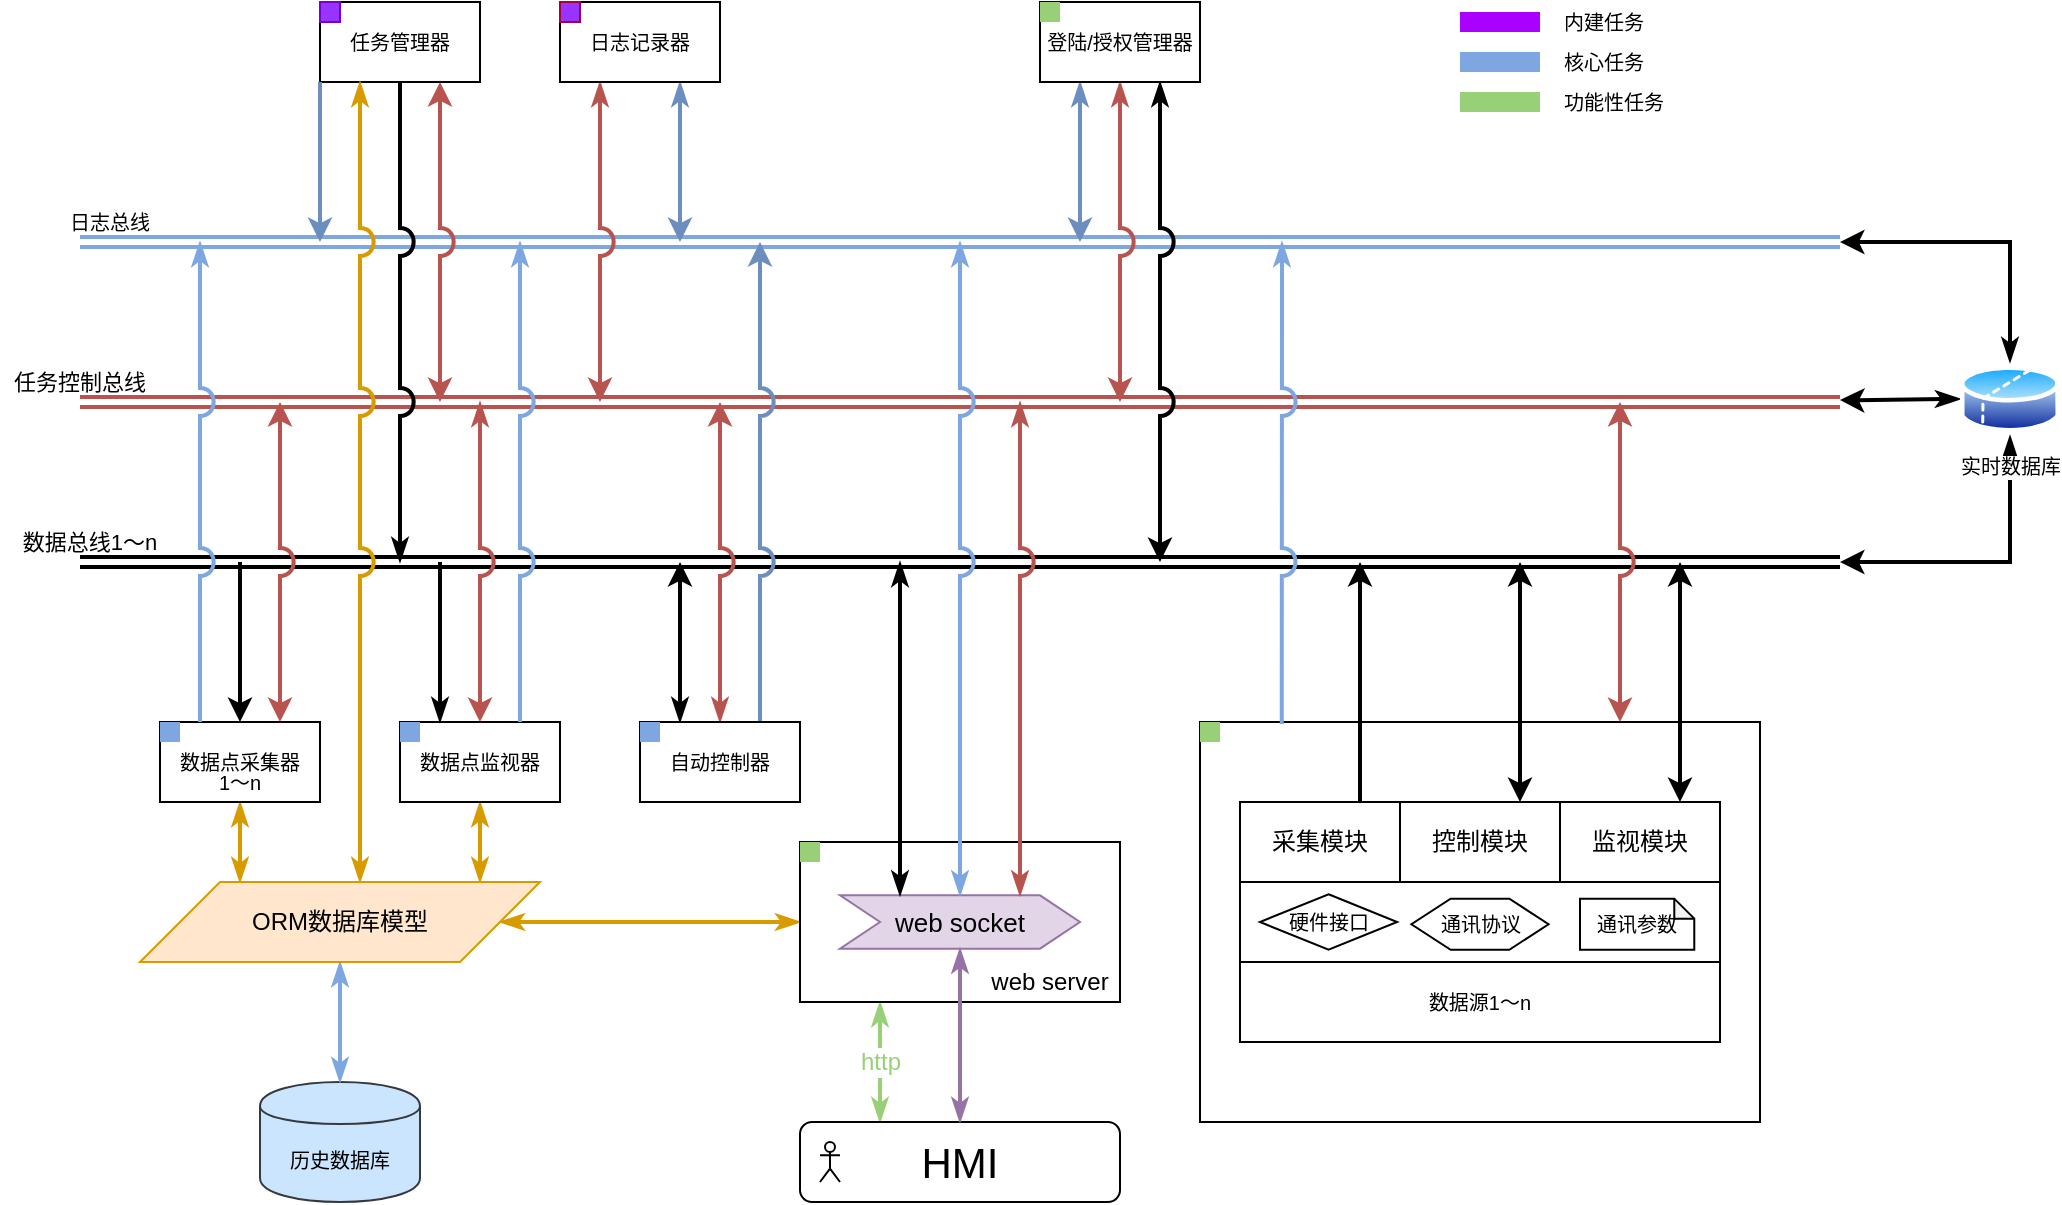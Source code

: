 <mxfile version="12.7.0" type="github">
  <diagram id="70CzTNJzPNa80F-RPJiq" name="总览">
    <mxGraphModel dx="1052" dy="709" grid="1" gridSize="10" guides="1" tooltips="1" connect="1" arrows="1" fold="1" page="1" pageScale="1" pageWidth="1169" pageHeight="1654" math="0" shadow="0">
      <root>
        <mxCell id="0"/>
        <mxCell id="1" parent="0"/>
        <mxCell id="4IvTUrVCET20nHq62nAl-128" value="" style="rounded=0;whiteSpace=wrap;html=1;strokeColor=#000000;fillColor=#ffffff;fontSize=13;fontColor=#000000;align=left;" parent="1" vertex="1">
          <mxGeometry x="640" y="680" width="280" height="200" as="geometry"/>
        </mxCell>
        <mxCell id="4IvTUrVCET20nHq62nAl-6" value="历史数据库" style="shape=cylinder;whiteSpace=wrap;html=1;boundedLbl=1;backgroundOutline=1;fillColor=#cce5ff;strokeColor=#36393d;fontSize=10;" parent="1" vertex="1">
          <mxGeometry x="170" y="860" width="80" height="60" as="geometry"/>
        </mxCell>
        <mxCell id="4IvTUrVCET20nHq62nAl-30" value="数据总线1～n" style="text;html=1;strokeColor=none;fillColor=none;align=center;verticalAlign=middle;whiteSpace=wrap;rounded=0;fontSize=11;" parent="1" vertex="1">
          <mxGeometry x="40" y="580" width="90" height="20" as="geometry"/>
        </mxCell>
        <mxCell id="4IvTUrVCET20nHq62nAl-36" value="任务控制总线" style="text;html=1;strokeColor=none;fillColor=none;align=center;verticalAlign=middle;whiteSpace=wrap;rounded=0;fontSize=11;" parent="1" vertex="1">
          <mxGeometry x="40" y="500" width="80" height="20" as="geometry"/>
        </mxCell>
        <mxCell id="4IvTUrVCET20nHq62nAl-46" value="" style="shape=link;html=1;startArrow=classicThin;startFill=1;endArrow=classicThin;endFill=1;strokeColor=#b85450;fontSize=13;fillColor=#f8cecc;strokeWidth=2;" parent="1" edge="1">
          <mxGeometry width="50" height="50" relative="1" as="geometry">
            <mxPoint x="80" y="520" as="sourcePoint"/>
            <mxPoint x="960" y="520" as="targetPoint"/>
          </mxGeometry>
        </mxCell>
        <mxCell id="4IvTUrVCET20nHq62nAl-47" value="" style="endArrow=classic;html=1;strokeColor=#000000;fontSize=13;exitX=0.75;exitY=0;exitDx=0;exitDy=0;strokeWidth=2;" parent="1" source="4IvTUrVCET20nHq62nAl-26" edge="1">
          <mxGeometry width="50" height="50" relative="1" as="geometry">
            <mxPoint x="700" y="710" as="sourcePoint"/>
            <mxPoint x="720" y="600" as="targetPoint"/>
          </mxGeometry>
        </mxCell>
        <mxCell id="4IvTUrVCET20nHq62nAl-51" value="" style="endArrow=classic;startArrow=classic;html=1;strokeColor=#000000;fontSize=13;exitX=0.75;exitY=0;exitDx=0;exitDy=0;strokeWidth=2;" parent="1" source="4IvTUrVCET20nHq62nAl-5" edge="1">
          <mxGeometry width="50" height="50" relative="1" as="geometry">
            <mxPoint x="780" y="690" as="sourcePoint"/>
            <mxPoint x="800" y="600" as="targetPoint"/>
          </mxGeometry>
        </mxCell>
        <mxCell id="4IvTUrVCET20nHq62nAl-52" value="" style="endArrow=classic;startArrow=classic;html=1;strokeColor=#000000;fontSize=13;exitX=0.75;exitY=0;exitDx=0;exitDy=0;strokeWidth=2;" parent="1" source="4IvTUrVCET20nHq62nAl-4" edge="1">
          <mxGeometry width="50" height="50" relative="1" as="geometry">
            <mxPoint x="860" y="690" as="sourcePoint"/>
            <mxPoint x="880" y="600" as="targetPoint"/>
          </mxGeometry>
        </mxCell>
        <mxCell id="4IvTUrVCET20nHq62nAl-94" style="edgeStyle=orthogonalEdgeStyle;rounded=0;jumpStyle=arc;jumpSize=12;orthogonalLoop=1;jettySize=auto;html=1;exitX=0.5;exitY=1;exitDx=0;exitDy=0;entryX=0.25;entryY=0;entryDx=0;entryDy=0;startArrow=classicThin;startFill=1;endArrow=classicThin;endFill=1;strokeColor=#d79b00;fontSize=12;fillColor=#ffe6cc;strokeWidth=2;" parent="1" source="4IvTUrVCET20nHq62nAl-53" edge="1">
          <mxGeometry relative="1" as="geometry">
            <mxPoint x="160" y="760" as="targetPoint"/>
          </mxGeometry>
        </mxCell>
        <mxCell id="4IvTUrVCET20nHq62nAl-54" value="" style="endArrow=classic;html=1;strokeColor=#000000;fontSize=13;entryX=0.5;entryY=0;entryDx=0;entryDy=0;strokeWidth=2;" parent="1" target="4IvTUrVCET20nHq62nAl-53" edge="1">
          <mxGeometry width="50" height="50" relative="1" as="geometry">
            <mxPoint x="160" y="600" as="sourcePoint"/>
            <mxPoint x="230" y="620" as="targetPoint"/>
          </mxGeometry>
        </mxCell>
        <mxCell id="4IvTUrVCET20nHq62nAl-93" style="edgeStyle=orthogonalEdgeStyle;rounded=0;jumpStyle=arc;jumpSize=12;orthogonalLoop=1;jettySize=auto;html=1;exitX=0.5;exitY=1;exitDx=0;exitDy=0;entryX=0.75;entryY=0;entryDx=0;entryDy=0;startArrow=classicThin;startFill=1;endArrow=classicThin;endFill=1;strokeColor=#d79b00;fontSize=12;fillColor=#ffe6cc;strokeWidth=2;" parent="1" source="4IvTUrVCET20nHq62nAl-55" edge="1">
          <mxGeometry relative="1" as="geometry">
            <mxPoint x="280" y="760" as="targetPoint"/>
          </mxGeometry>
        </mxCell>
        <mxCell id="4IvTUrVCET20nHq62nAl-84" style="edgeStyle=orthogonalEdgeStyle;rounded=0;jumpStyle=arc;jumpSize=12;orthogonalLoop=1;jettySize=auto;html=1;exitX=0.25;exitY=0;exitDx=0;exitDy=0;entryX=0.25;entryY=1;entryDx=0;entryDy=0;startArrow=classicThin;startFill=1;endArrow=classicThin;endFill=1;strokeColor=#97D077;fontSize=21;fillColor=#cdeb8b;strokeWidth=2;" parent="1" source="4IvTUrVCET20nHq62nAl-66" target="4IvTUrVCET20nHq62nAl-78" edge="1">
          <mxGeometry relative="1" as="geometry"/>
        </mxCell>
        <mxCell id="4IvTUrVCET20nHq62nAl-87" value="http" style="text;html=1;align=center;verticalAlign=middle;resizable=0;points=[];labelBackgroundColor=#ffffff;fontSize=12;fontColor=#97D077;" parent="4IvTUrVCET20nHq62nAl-84" vertex="1" connectable="0">
          <mxGeometry x="0.314" y="2" relative="1" as="geometry">
            <mxPoint x="2" y="9" as="offset"/>
          </mxGeometry>
        </mxCell>
        <mxCell id="4IvTUrVCET20nHq62nAl-66" value="HMI" style="rounded=1;whiteSpace=wrap;html=1;strokeColor=#000000;fillColor=#ffffff;fontSize=21;" parent="1" vertex="1">
          <mxGeometry x="440" y="880" width="160" height="40" as="geometry"/>
        </mxCell>
        <mxCell id="4IvTUrVCET20nHq62nAl-68" value="" style="shape=link;html=1;startArrow=classicThin;startFill=1;endArrow=classicThin;endFill=1;strokeColor=#000000;fontSize=10;strokeWidth=2;" parent="1" edge="1">
          <mxGeometry width="50" height="50" relative="1" as="geometry">
            <mxPoint x="960" y="600" as="sourcePoint"/>
            <mxPoint x="80" y="600" as="targetPoint"/>
          </mxGeometry>
        </mxCell>
        <mxCell id="4IvTUrVCET20nHq62nAl-89" value="" style="shape=umlActor;verticalLabelPosition=bottom;labelBackgroundColor=#ffffff;verticalAlign=top;html=1;outlineConnect=0;strokeColor=#000000;fillColor=#ffffff;fontSize=12;" parent="1" vertex="1">
          <mxGeometry x="450" y="890" width="10" height="20" as="geometry"/>
        </mxCell>
        <mxCell id="4IvTUrVCET20nHq62nAl-56" value="" style="endArrow=classic;html=1;strokeColor=#b85450;fontSize=11;entryX=0.5;entryY=0;entryDx=0;entryDy=0;fillColor=#f8cecc;jumpStyle=arc;jumpSize=12;startArrow=classicThin;startFill=1;strokeWidth=2;" parent="1" target="4IvTUrVCET20nHq62nAl-55" edge="1">
          <mxGeometry width="50" height="50" relative="1" as="geometry">
            <mxPoint x="280" y="520" as="sourcePoint"/>
            <mxPoint x="300" y="610" as="targetPoint"/>
          </mxGeometry>
        </mxCell>
        <mxCell id="4IvTUrVCET20nHq62nAl-48" value="" style="endArrow=classic;startArrow=classic;html=1;strokeColor=#b85450;fontSize=13;exitX=0.75;exitY=0;exitDx=0;exitDy=0;fillColor=#f8cecc;jumpStyle=arc;jumpSize=12;strokeWidth=2;" parent="1" source="4IvTUrVCET20nHq62nAl-128" edge="1">
          <mxGeometry width="50" height="50" relative="1" as="geometry">
            <mxPoint x="620" y="700" as="sourcePoint"/>
            <mxPoint x="850" y="520" as="targetPoint"/>
          </mxGeometry>
        </mxCell>
        <mxCell id="4IvTUrVCET20nHq62nAl-92" style="edgeStyle=orthogonalEdgeStyle;rounded=0;jumpStyle=arc;jumpSize=12;orthogonalLoop=1;jettySize=auto;html=1;exitX=0;exitY=0.5;exitDx=0;exitDy=0;entryX=1;entryY=0.5;entryDx=0;entryDy=0;startArrow=classicThin;startFill=1;endArrow=classicThin;endFill=1;strokeColor=#d79b00;fontSize=12;fillColor=#ffe6cc;strokeWidth=2;" parent="1" source="4IvTUrVCET20nHq62nAl-78" target="4IvTUrVCET20nHq62nAl-95" edge="1">
          <mxGeometry relative="1" as="geometry">
            <mxPoint x="340" y="780" as="targetPoint"/>
          </mxGeometry>
        </mxCell>
        <mxCell id="4IvTUrVCET20nHq62nAl-96" style="edgeStyle=orthogonalEdgeStyle;rounded=0;jumpStyle=arc;jumpSize=12;orthogonalLoop=1;jettySize=auto;html=1;exitX=0.5;exitY=1;exitDx=0;exitDy=0;entryX=0.5;entryY=0;entryDx=0;entryDy=0;startArrow=classicThin;startFill=1;endArrow=classicThin;endFill=1;strokeColor=#7EA6E0;fontSize=12;fillColor=#cce5ff;strokeWidth=2;" parent="1" source="4IvTUrVCET20nHq62nAl-95" target="4IvTUrVCET20nHq62nAl-6" edge="1">
          <mxGeometry relative="1" as="geometry"/>
        </mxCell>
        <mxCell id="4IvTUrVCET20nHq62nAl-95" value="ORM数据库模型" style="shape=parallelogram;perimeter=parallelogramPerimeter;whiteSpace=wrap;html=1;strokeColor=#d79b00;fillColor=#ffe6cc;fontSize=12;" parent="1" vertex="1">
          <mxGeometry x="110" y="760" width="200" height="40" as="geometry"/>
        </mxCell>
        <mxCell id="4IvTUrVCET20nHq62nAl-97" value="" style="endArrow=classic;startArrow=classic;html=1;strokeColor=#b85450;fontSize=12;exitX=0.75;exitY=0;exitDx=0;exitDy=0;fillColor=#f8cecc;jumpStyle=arc;jumpSize=12;strokeWidth=2;" parent="1" source="4IvTUrVCET20nHq62nAl-53" edge="1">
          <mxGeometry width="50" height="50" relative="1" as="geometry">
            <mxPoint x="170" y="610" as="sourcePoint"/>
            <mxPoint x="180" y="520" as="targetPoint"/>
          </mxGeometry>
        </mxCell>
        <mxCell id="4IvTUrVCET20nHq62nAl-110" value="" style="shape=link;html=1;startArrow=classicThin;startFill=1;endArrow=classicThin;endFill=1;strokeColor=#7EA6E0;strokeWidth=2;fontSize=10;fontColor=#97D077;fillColor=#cdeb8b;" parent="1" edge="1">
          <mxGeometry width="50" height="50" relative="1" as="geometry">
            <mxPoint x="960" y="440" as="sourcePoint"/>
            <mxPoint x="80" y="440" as="targetPoint"/>
          </mxGeometry>
        </mxCell>
        <mxCell id="4IvTUrVCET20nHq62nAl-111" value="日志总线" style="text;html=1;strokeColor=none;fillColor=none;align=center;verticalAlign=middle;whiteSpace=wrap;rounded=0;fontSize=10;fontColor=#000000;" parent="1" vertex="1">
          <mxGeometry x="70" y="420" width="50" height="20" as="geometry"/>
        </mxCell>
        <mxCell id="4IvTUrVCET20nHq62nAl-113" value="" style="group" parent="1" vertex="1" connectable="0">
          <mxGeometry x="200" y="320" width="80" height="40" as="geometry"/>
        </mxCell>
        <mxCell id="4IvTUrVCET20nHq62nAl-98" value="任务管理器" style="rounded=0;whiteSpace=wrap;html=1;strokeColor=#000000;fillColor=#ffffff;fontSize=10;" parent="4IvTUrVCET20nHq62nAl-113" vertex="1">
          <mxGeometry width="80" height="40" as="geometry"/>
        </mxCell>
        <mxCell id="4IvTUrVCET20nHq62nAl-103" value="" style="rounded=0;whiteSpace=wrap;html=1;strokeColor=#7700CC;fillColor=#9933FF;fontSize=12;fontColor=#ffffff;" parent="4IvTUrVCET20nHq62nAl-113" vertex="1">
          <mxGeometry width="10" height="10" as="geometry"/>
        </mxCell>
        <mxCell id="4IvTUrVCET20nHq62nAl-114" value="" style="group" parent="1" vertex="1" connectable="0">
          <mxGeometry x="120" y="680" width="80" height="40" as="geometry"/>
        </mxCell>
        <mxCell id="4IvTUrVCET20nHq62nAl-53" value="&lt;p style=&quot;line-height: 0%&quot;&gt;&lt;br&gt;&lt;/p&gt;&lt;p style=&quot;line-height: 100%&quot;&gt;数据点采集器&lt;br style=&quot;font-size: 10px&quot;&gt;1～n&lt;/p&gt;" style="rounded=0;whiteSpace=wrap;html=1;strokeColor=#000000;fillColor=#ffffff;fontSize=10;spacing=2;" parent="4IvTUrVCET20nHq62nAl-114" vertex="1">
          <mxGeometry width="80" height="40" as="geometry"/>
        </mxCell>
        <mxCell id="4IvTUrVCET20nHq62nAl-104" value="" style="rounded=0;whiteSpace=wrap;html=1;strokeColor=none;fillColor=#7EA6E0;fontSize=12;fontColor=#ffffff;" parent="4IvTUrVCET20nHq62nAl-114" vertex="1">
          <mxGeometry width="10" height="10" as="geometry"/>
        </mxCell>
        <mxCell id="4IvTUrVCET20nHq62nAl-115" value="" style="group" parent="1" vertex="1" connectable="0">
          <mxGeometry x="240" y="680" width="80" height="40" as="geometry"/>
        </mxCell>
        <mxCell id="4IvTUrVCET20nHq62nAl-55" value="数据点监视器" style="rounded=0;whiteSpace=wrap;html=1;strokeColor=#000000;fillColor=#ffffff;fontSize=10;" parent="4IvTUrVCET20nHq62nAl-115" vertex="1">
          <mxGeometry width="80" height="40" as="geometry"/>
        </mxCell>
        <mxCell id="4IvTUrVCET20nHq62nAl-105" value="" style="rounded=0;whiteSpace=wrap;html=1;strokeColor=none;fillColor=#7EA6E0;fontSize=12;fontColor=#ffffff;" parent="4IvTUrVCET20nHq62nAl-115" vertex="1">
          <mxGeometry width="10" height="10" as="geometry"/>
        </mxCell>
        <mxCell id="4IvTUrVCET20nHq62nAl-116" value="" style="group" parent="1" vertex="1" connectable="0">
          <mxGeometry x="440" y="740" width="160" height="80" as="geometry"/>
        </mxCell>
        <mxCell id="4IvTUrVCET20nHq62nAl-86" value="" style="group" parent="4IvTUrVCET20nHq62nAl-116" vertex="1" connectable="0">
          <mxGeometry width="160" height="80" as="geometry"/>
        </mxCell>
        <mxCell id="4IvTUrVCET20nHq62nAl-78" value="" style="rounded=0;whiteSpace=wrap;html=1;strokeColor=#000000;fillColor=#ffffff;fontSize=21;" parent="4IvTUrVCET20nHq62nAl-86" vertex="1">
          <mxGeometry width="160" height="80" as="geometry"/>
        </mxCell>
        <mxCell id="4IvTUrVCET20nHq62nAl-79" value="web&amp;nbsp;socket" style="shape=step;perimeter=stepPerimeter;whiteSpace=wrap;html=1;fixedSize=1;strokeColor=#9673a6;fillColor=#e1d5e7;fontSize=13;" parent="4IvTUrVCET20nHq62nAl-86" vertex="1">
          <mxGeometry x="20" y="26.667" width="120" height="26.667" as="geometry"/>
        </mxCell>
        <mxCell id="4IvTUrVCET20nHq62nAl-85" value="web server" style="text;html=1;strokeColor=none;fillColor=none;align=center;verticalAlign=middle;whiteSpace=wrap;rounded=0;fontSize=12;" parent="4IvTUrVCET20nHq62nAl-86" vertex="1">
          <mxGeometry x="90" y="60" width="70" height="20" as="geometry"/>
        </mxCell>
        <mxCell id="4IvTUrVCET20nHq62nAl-106" value="" style="rounded=0;whiteSpace=wrap;html=1;strokeColor=none;fillColor=#97D077;fontSize=12;" parent="4IvTUrVCET20nHq62nAl-86" vertex="1">
          <mxGeometry width="10" height="10" as="geometry"/>
        </mxCell>
        <mxCell id="4IvTUrVCET20nHq62nAl-118" style="edgeStyle=orthogonalEdgeStyle;rounded=0;jumpStyle=arc;jumpSize=12;orthogonalLoop=1;jettySize=auto;html=1;exitX=0.5;exitY=0;exitDx=0;exitDy=0;startArrow=classicThin;startFill=1;endArrow=classicThin;endFill=1;strokeColor=#7EA6E0;strokeWidth=2;fontSize=10;fontColor=#000000;" parent="1" source="4IvTUrVCET20nHq62nAl-79" edge="1">
          <mxGeometry relative="1" as="geometry">
            <mxPoint x="520" y="440" as="targetPoint"/>
          </mxGeometry>
        </mxCell>
        <mxCell id="4IvTUrVCET20nHq62nAl-119" style="edgeStyle=orthogonalEdgeStyle;rounded=0;jumpStyle=arc;jumpSize=12;orthogonalLoop=1;jettySize=auto;html=1;exitX=0.25;exitY=0;exitDx=0;exitDy=0;startArrow=none;startFill=0;endArrow=classicThin;endFill=1;strokeColor=#7EA6E0;strokeWidth=2;fontSize=10;fontColor=#000000;" parent="1" source="4IvTUrVCET20nHq62nAl-53" edge="1">
          <mxGeometry relative="1" as="geometry">
            <mxPoint x="140" y="440" as="targetPoint"/>
          </mxGeometry>
        </mxCell>
        <mxCell id="4IvTUrVCET20nHq62nAl-121" style="edgeStyle=orthogonalEdgeStyle;rounded=0;jumpStyle=arc;jumpSize=12;orthogonalLoop=1;jettySize=auto;html=1;exitX=0.75;exitY=0;exitDx=0;exitDy=0;startArrow=none;startFill=0;endArrow=classicThin;endFill=1;strokeColor=#7EA6E0;strokeWidth=2;fontSize=10;fontColor=#000000;" parent="1" source="4IvTUrVCET20nHq62nAl-55" edge="1">
          <mxGeometry relative="1" as="geometry">
            <mxPoint x="300" y="440" as="targetPoint"/>
          </mxGeometry>
        </mxCell>
        <mxCell id="4IvTUrVCET20nHq62nAl-123" value="" style="rounded=0;whiteSpace=wrap;html=1;strokeColor=none;fillColor=#aa00ff;fontSize=12;fontColor=#ffffff;" parent="1" vertex="1">
          <mxGeometry x="770" y="325" width="40" height="10" as="geometry"/>
        </mxCell>
        <mxCell id="4IvTUrVCET20nHq62nAl-124" value="内建任务" style="text;html=1;strokeColor=none;fillColor=none;align=left;verticalAlign=middle;whiteSpace=wrap;rounded=0;fontSize=10;fontColor=#000000;" parent="1" vertex="1">
          <mxGeometry x="820" y="320" width="60" height="20" as="geometry"/>
        </mxCell>
        <mxCell id="4IvTUrVCET20nHq62nAl-125" value="" style="rounded=0;whiteSpace=wrap;html=1;strokeColor=none;fillColor=#7EA6E0;fontSize=12;fontColor=#ffffff;" parent="1" vertex="1">
          <mxGeometry x="770" y="345" width="40" height="10" as="geometry"/>
        </mxCell>
        <mxCell id="4IvTUrVCET20nHq62nAl-126" value="核心任务" style="text;html=1;strokeColor=none;fillColor=none;align=left;verticalAlign=middle;whiteSpace=wrap;rounded=0;fontSize=10;fontColor=#000000;" parent="1" vertex="1">
          <mxGeometry x="820" y="340" width="60" height="20" as="geometry"/>
        </mxCell>
        <mxCell id="4IvTUrVCET20nHq62nAl-72" style="edgeStyle=orthogonalEdgeStyle;rounded=0;orthogonalLoop=1;jettySize=auto;html=1;startArrow=classicThin;startFill=1;endArrow=classicThin;endFill=1;strokeColor=#b85450;fontSize=13;fillColor=#f8cecc;jumpStyle=arc;exitX=0.75;exitY=0;exitDx=0;exitDy=0;jumpSize=12;strokeWidth=2;" parent="1" source="4IvTUrVCET20nHq62nAl-79" edge="1">
          <mxGeometry relative="1" as="geometry">
            <mxPoint x="550" y="520" as="targetPoint"/>
            <mxPoint x="510" y="680" as="sourcePoint"/>
          </mxGeometry>
        </mxCell>
        <mxCell id="4IvTUrVCET20nHq62nAl-69" style="edgeStyle=orthogonalEdgeStyle;rounded=0;orthogonalLoop=1;jettySize=auto;html=1;exitX=0.25;exitY=0;exitDx=0;exitDy=0;startArrow=classicThin;startFill=1;endArrow=classicThin;endFill=1;strokeColor=#000000;fontSize=10;strokeWidth=2;" parent="1" source="4IvTUrVCET20nHq62nAl-79" edge="1">
          <mxGeometry relative="1" as="geometry">
            <mxPoint x="490" y="600" as="targetPoint"/>
            <mxPoint x="450" y="680" as="sourcePoint"/>
          </mxGeometry>
        </mxCell>
        <mxCell id="4IvTUrVCET20nHq62nAl-90" value="" style="group" parent="1" vertex="1" connectable="0">
          <mxGeometry x="660" y="720" width="240" height="120" as="geometry"/>
        </mxCell>
        <mxCell id="4IvTUrVCET20nHq62nAl-61" value="数据源1～n" style="rounded=0;whiteSpace=wrap;html=1;strokeColor=#000000;fillColor=#ffffff;fontSize=10;" parent="4IvTUrVCET20nHq62nAl-90" vertex="1">
          <mxGeometry y="80" width="240" height="40" as="geometry"/>
        </mxCell>
        <mxCell id="4IvTUrVCET20nHq62nAl-26" value="采集模块" style="rounded=0;whiteSpace=wrap;html=1;" parent="4IvTUrVCET20nHq62nAl-90" vertex="1">
          <mxGeometry width="80" height="40" as="geometry"/>
        </mxCell>
        <mxCell id="4IvTUrVCET20nHq62nAl-28" value="" style="group;" parent="4IvTUrVCET20nHq62nAl-90" vertex="1" connectable="0">
          <mxGeometry y="40" width="240" height="40" as="geometry"/>
        </mxCell>
        <mxCell id="4IvTUrVCET20nHq62nAl-3" value="" style="rounded=0;whiteSpace=wrap;html=1;" parent="4IvTUrVCET20nHq62nAl-28" vertex="1">
          <mxGeometry width="240" height="40" as="geometry"/>
        </mxCell>
        <mxCell id="4IvTUrVCET20nHq62nAl-16" value="&lt;span style=&quot;white-space: normal; font-size: 10px;&quot;&gt;通讯协议&lt;/span&gt;" style="shape=hexagon;perimeter=hexagonPerimeter2;whiteSpace=wrap;html=1;size=0.286;fontSize=10;" parent="4IvTUrVCET20nHq62nAl-28" vertex="1">
          <mxGeometry x="85.71" y="8.33" width="68.57" height="25.56" as="geometry"/>
        </mxCell>
        <mxCell id="4IvTUrVCET20nHq62nAl-19" value="&lt;span style=&quot;white-space: normal ; font-size: 10px&quot;&gt;通讯参数&lt;/span&gt;" style="shape=note;whiteSpace=wrap;html=1;backgroundOutline=1;darkOpacity=0.05;size=10;fontSize=10;" parent="4IvTUrVCET20nHq62nAl-28" vertex="1">
          <mxGeometry x="170" y="8.33" width="57.14" height="25.56" as="geometry"/>
        </mxCell>
        <mxCell id="4IvTUrVCET20nHq62nAl-25" value="&lt;span style=&quot;white-space: normal; font-size: 10px;&quot;&gt;硬件接口&lt;/span&gt;" style="rhombus;whiteSpace=wrap;html=1;fontSize=10;" parent="4IvTUrVCET20nHq62nAl-28" vertex="1">
          <mxGeometry x="10" y="6.11" width="68.57" height="27.78" as="geometry"/>
        </mxCell>
        <mxCell id="4IvTUrVCET20nHq62nAl-5" value="控制模块" style="rounded=0;whiteSpace=wrap;html=1;" parent="4IvTUrVCET20nHq62nAl-90" vertex="1">
          <mxGeometry x="80" width="80" height="40" as="geometry"/>
        </mxCell>
        <mxCell id="4IvTUrVCET20nHq62nAl-4" value="监视模块" style="rounded=0;whiteSpace=wrap;html=1;" parent="4IvTUrVCET20nHq62nAl-90" vertex="1">
          <mxGeometry x="160" width="80" height="40" as="geometry"/>
        </mxCell>
        <mxCell id="4IvTUrVCET20nHq62nAl-129" value="" style="endArrow=classicThin;startArrow=none;html=1;strokeColor=#7EA6E0;strokeWidth=2;fontSize=13;fontColor=#000000;endSize=6;startSize=6;exitX=0.146;exitY=0.005;exitDx=0;exitDy=0;exitPerimeter=0;startFill=0;endFill=1;jumpStyle=arc;jumpSize=12;" parent="1" source="4IvTUrVCET20nHq62nAl-128" edge="1">
          <mxGeometry width="50" height="50" relative="1" as="geometry">
            <mxPoint x="650" y="540" as="sourcePoint"/>
            <mxPoint x="681" y="440" as="targetPoint"/>
          </mxGeometry>
        </mxCell>
        <mxCell id="4IvTUrVCET20nHq62nAl-107" value="" style="rounded=0;whiteSpace=wrap;html=1;strokeColor=none;fillColor=#97D077;fontSize=12;" parent="1" vertex="1">
          <mxGeometry x="640" y="680" width="10" height="10" as="geometry"/>
        </mxCell>
        <mxCell id="4IvTUrVCET20nHq62nAl-130" style="edgeStyle=orthogonalEdgeStyle;rounded=0;jumpStyle=arc;jumpSize=12;orthogonalLoop=1;jettySize=auto;html=1;exitX=0.5;exitY=1;exitDx=0;exitDy=0;startArrow=none;startFill=0;startSize=6;endArrow=classicThin;endFill=1;endSize=6;strokeColor=#000000;strokeWidth=2;fontSize=13;fontColor=#000000;" parent="1" source="4IvTUrVCET20nHq62nAl-98" edge="1">
          <mxGeometry relative="1" as="geometry">
            <mxPoint x="240" y="600" as="targetPoint"/>
          </mxGeometry>
        </mxCell>
        <mxCell id="4IvTUrVCET20nHq62nAl-108" style="edgeStyle=orthogonalEdgeStyle;rounded=0;jumpStyle=arc;jumpSize=12;orthogonalLoop=1;jettySize=auto;html=1;exitX=0.25;exitY=1;exitDx=0;exitDy=0;startArrow=classicThin;startFill=1;endArrow=classicThin;endFill=1;strokeColor=#D79B00;fontSize=10;fontColor=#97D077;fillColor=#ffcc99;strokeWidth=2;" parent="1" source="4IvTUrVCET20nHq62nAl-98" edge="1">
          <mxGeometry relative="1" as="geometry">
            <mxPoint x="220" y="760" as="targetPoint"/>
            <Array as="points">
              <mxPoint x="220" y="760"/>
            </Array>
          </mxGeometry>
        </mxCell>
        <mxCell id="4IvTUrVCET20nHq62nAl-99" value="" style="endArrow=classic;startArrow=classic;html=1;strokeColor=#b85450;fontSize=12;entryX=0.75;entryY=1;entryDx=0;entryDy=0;fillColor=#f8cecc;strokeWidth=2;jumpStyle=arc;jumpSize=12;" parent="1" target="4IvTUrVCET20nHq62nAl-98" edge="1">
          <mxGeometry width="50" height="50" relative="1" as="geometry">
            <mxPoint x="260" y="520" as="sourcePoint"/>
            <mxPoint x="260" y="440" as="targetPoint"/>
          </mxGeometry>
        </mxCell>
        <mxCell id="4IvTUrVCET20nHq62nAl-83" style="edgeStyle=orthogonalEdgeStyle;rounded=0;jumpStyle=arc;jumpSize=12;orthogonalLoop=1;jettySize=auto;html=1;exitX=0.5;exitY=0;exitDx=0;exitDy=0;entryX=0.5;entryY=1;entryDx=0;entryDy=0;startArrow=classicThin;startFill=1;endArrow=classicThin;endFill=1;strokeColor=#9673a6;fontSize=21;fillColor=#e1d5e7;strokeWidth=2;" parent="1" source="4IvTUrVCET20nHq62nAl-66" target="4IvTUrVCET20nHq62nAl-79" edge="1">
          <mxGeometry relative="1" as="geometry"/>
        </mxCell>
        <mxCell id="KnAf25UadshciU3PqoVz-3" style="edgeStyle=orthogonalEdgeStyle;rounded=0;jumpStyle=arc;jumpSize=12;orthogonalLoop=1;jettySize=auto;html=1;exitX=0.25;exitY=0;exitDx=0;exitDy=0;strokeWidth=2;startArrow=classicThin;startFill=1;" parent="1" source="KnAf25UadshciU3PqoVz-1" edge="1">
          <mxGeometry relative="1" as="geometry">
            <mxPoint x="380" y="600" as="targetPoint"/>
          </mxGeometry>
        </mxCell>
        <mxCell id="KnAf25UadshciU3PqoVz-5" style="edgeStyle=orthogonalEdgeStyle;rounded=0;jumpStyle=arc;jumpSize=12;orthogonalLoop=1;jettySize=auto;html=1;exitX=0.75;exitY=0;exitDx=0;exitDy=0;strokeWidth=2;fillColor=#dae8fc;strokeColor=#6c8ebf;" parent="1" source="KnAf25UadshciU3PqoVz-1" edge="1">
          <mxGeometry relative="1" as="geometry">
            <mxPoint x="420" y="440" as="targetPoint"/>
          </mxGeometry>
        </mxCell>
        <mxCell id="KnAf25UadshciU3PqoVz-6" style="edgeStyle=orthogonalEdgeStyle;rounded=0;jumpStyle=arc;jumpSize=12;orthogonalLoop=1;jettySize=auto;html=1;exitX=0.5;exitY=0;exitDx=0;exitDy=0;startArrow=classicThin;startFill=1;strokeWidth=2;fillColor=#f8cecc;strokeColor=#b85450;" parent="1" source="KnAf25UadshciU3PqoVz-1" edge="1">
          <mxGeometry relative="1" as="geometry">
            <mxPoint x="400" y="520" as="targetPoint"/>
          </mxGeometry>
        </mxCell>
        <mxCell id="KnAf25UadshciU3PqoVz-1" value="自动控制器" style="rounded=0;whiteSpace=wrap;html=1;fontSize=10;" parent="1" vertex="1">
          <mxGeometry x="360" y="680" width="80" height="40" as="geometry"/>
        </mxCell>
        <mxCell id="KnAf25UadshciU3PqoVz-2" value="" style="rounded=0;whiteSpace=wrap;html=1;strokeColor=none;fillColor=#7EA6E0;fontSize=12;fontColor=#ffffff;" parent="1" vertex="1">
          <mxGeometry x="360" y="680" width="10" height="10" as="geometry"/>
        </mxCell>
        <mxCell id="KnAf25UadshciU3PqoVz-4" style="edgeStyle=orthogonalEdgeStyle;rounded=0;jumpStyle=arc;jumpSize=12;orthogonalLoop=1;jettySize=auto;html=1;exitX=0;exitY=1;exitDx=0;exitDy=0;fillColor=#dae8fc;strokeColor=#6c8ebf;strokeWidth=2;" parent="1" source="4IvTUrVCET20nHq62nAl-98" edge="1">
          <mxGeometry relative="1" as="geometry">
            <mxPoint x="200" y="440" as="targetPoint"/>
          </mxGeometry>
        </mxCell>
        <mxCell id="KnAf25UadshciU3PqoVz-10" style="edgeStyle=orthogonalEdgeStyle;rounded=0;jumpStyle=arc;jumpSize=12;orthogonalLoop=1;jettySize=auto;html=1;exitX=0.75;exitY=1;exitDx=0;exitDy=0;startArrow=classicThin;startFill=1;strokeWidth=2;fillColor=#dae8fc;strokeColor=#6c8ebf;" parent="1" source="KnAf25UadshciU3PqoVz-7" edge="1">
          <mxGeometry relative="1" as="geometry">
            <mxPoint x="380" y="440" as="targetPoint"/>
          </mxGeometry>
        </mxCell>
        <mxCell id="KnAf25UadshciU3PqoVz-11" style="edgeStyle=orthogonalEdgeStyle;rounded=0;jumpStyle=arc;jumpSize=12;orthogonalLoop=1;jettySize=auto;html=1;exitX=0.25;exitY=1;exitDx=0;exitDy=0;startArrow=classicThin;startFill=1;strokeWidth=2;fillColor=#f8cecc;strokeColor=#b85450;" parent="1" source="KnAf25UadshciU3PqoVz-7" edge="1">
          <mxGeometry relative="1" as="geometry">
            <mxPoint x="340" y="520" as="targetPoint"/>
          </mxGeometry>
        </mxCell>
        <mxCell id="KnAf25UadshciU3PqoVz-7" value="日志记录器" style="rounded=0;whiteSpace=wrap;html=1;fontSize=10;" parent="1" vertex="1">
          <mxGeometry x="320" y="320" width="80" height="40" as="geometry"/>
        </mxCell>
        <mxCell id="KnAf25UadshciU3PqoVz-8" value="" style="rounded=0;whiteSpace=wrap;html=1;strokeColor=#A50040;fillColor=#9933FF;fontSize=12;fontColor=#ffffff;" parent="1" vertex="1">
          <mxGeometry x="320" y="320" width="10" height="10" as="geometry"/>
        </mxCell>
        <mxCell id="KnAf25UadshciU3PqoVz-13" style="edgeStyle=orthogonalEdgeStyle;rounded=0;jumpStyle=arc;jumpSize=12;orthogonalLoop=1;jettySize=auto;html=1;exitX=0.25;exitY=1;exitDx=0;exitDy=0;startArrow=classicThin;startFill=1;strokeWidth=2;fillColor=#dae8fc;strokeColor=#6c8ebf;" parent="1" source="KnAf25UadshciU3PqoVz-12" edge="1">
          <mxGeometry relative="1" as="geometry">
            <mxPoint x="580" y="440" as="targetPoint"/>
          </mxGeometry>
        </mxCell>
        <mxCell id="KnAf25UadshciU3PqoVz-14" style="edgeStyle=orthogonalEdgeStyle;rounded=0;jumpStyle=arc;jumpSize=12;orthogonalLoop=1;jettySize=auto;html=1;exitX=0.75;exitY=1;exitDx=0;exitDy=0;startArrow=classicThin;startFill=1;strokeWidth=2;" parent="1" source="KnAf25UadshciU3PqoVz-12" edge="1">
          <mxGeometry relative="1" as="geometry">
            <mxPoint x="620" y="600" as="targetPoint"/>
          </mxGeometry>
        </mxCell>
        <mxCell id="KnAf25UadshciU3PqoVz-15" style="edgeStyle=orthogonalEdgeStyle;rounded=0;jumpStyle=arc;jumpSize=12;orthogonalLoop=1;jettySize=auto;html=1;startArrow=classicThin;startFill=1;strokeWidth=2;fillColor=#f8cecc;strokeColor=#b85450;" parent="1" source="KnAf25UadshciU3PqoVz-12" edge="1">
          <mxGeometry relative="1" as="geometry">
            <mxPoint x="600" y="520" as="targetPoint"/>
          </mxGeometry>
        </mxCell>
        <mxCell id="KnAf25UadshciU3PqoVz-12" value="登陆/授权管理器" style="rounded=0;whiteSpace=wrap;html=1;fontSize=10;" parent="1" vertex="1">
          <mxGeometry x="560" y="320" width="80" height="40" as="geometry"/>
        </mxCell>
        <mxCell id="KnAf25UadshciU3PqoVz-16" value="" style="rounded=0;whiteSpace=wrap;html=1;strokeColor=none;fillColor=#97D077;fontSize=12;" parent="1" vertex="1">
          <mxGeometry x="560" y="320" width="10" height="10" as="geometry"/>
        </mxCell>
        <mxCell id="KnAf25UadshciU3PqoVz-20" style="edgeStyle=orthogonalEdgeStyle;rounded=0;jumpStyle=arc;jumpSize=12;orthogonalLoop=1;jettySize=auto;html=1;exitX=0.5;exitY=0;exitDx=0;exitDy=0;startArrow=classicThin;startFill=1;strokeWidth=2;fontSize=10;" parent="1" source="KnAf25UadshciU3PqoVz-19" edge="1">
          <mxGeometry relative="1" as="geometry">
            <mxPoint x="960" y="440" as="targetPoint"/>
            <Array as="points">
              <mxPoint x="1045" y="440"/>
            </Array>
          </mxGeometry>
        </mxCell>
        <mxCell id="KnAf25UadshciU3PqoVz-21" style="edgeStyle=orthogonalEdgeStyle;rounded=0;jumpStyle=arc;jumpSize=12;orthogonalLoop=1;jettySize=auto;html=1;exitX=0.5;exitY=1;exitDx=0;exitDy=0;startArrow=classicThin;startFill=1;strokeWidth=2;fontSize=10;" parent="1" source="KnAf25UadshciU3PqoVz-19" edge="1">
          <mxGeometry relative="1" as="geometry">
            <mxPoint x="960" y="600" as="targetPoint"/>
            <Array as="points">
              <mxPoint x="1045" y="600"/>
            </Array>
          </mxGeometry>
        </mxCell>
        <mxCell id="KnAf25UadshciU3PqoVz-22" style="edgeStyle=orthogonalEdgeStyle;rounded=0;jumpStyle=arc;jumpSize=12;orthogonalLoop=1;jettySize=auto;html=1;exitX=0;exitY=0.5;exitDx=0;exitDy=0;startArrow=classicThin;startFill=1;strokeWidth=2;fontSize=10;" parent="1" source="KnAf25UadshciU3PqoVz-19" edge="1">
          <mxGeometry relative="1" as="geometry">
            <mxPoint x="960" y="519" as="targetPoint"/>
          </mxGeometry>
        </mxCell>
        <mxCell id="KnAf25UadshciU3PqoVz-19" value="实时数据库" style="aspect=fixed;perimeter=ellipsePerimeter;html=1;align=center;shadow=0;dashed=0;spacingTop=3;image;image=img/lib/active_directory/database_partition_2.svg;strokeColor=#000000;fontSize=10;" parent="1" vertex="1">
          <mxGeometry x="1020" y="500" width="50" height="37" as="geometry"/>
        </mxCell>
        <mxCell id="DnQhO39l96gNhJfIA2it-1" style="edgeStyle=orthogonalEdgeStyle;rounded=0;orthogonalLoop=1;jettySize=auto;html=1;exitX=0.25;exitY=0;exitDx=0;exitDy=0;startArrow=classicThin;startFill=1;endArrow=none;endFill=0;strokeWidth=2;" edge="1" parent="1" source="4IvTUrVCET20nHq62nAl-55">
          <mxGeometry relative="1" as="geometry">
            <mxPoint x="260" y="600" as="targetPoint"/>
          </mxGeometry>
        </mxCell>
        <mxCell id="DnQhO39l96gNhJfIA2it-4" value="" style="rounded=0;whiteSpace=wrap;html=1;strokeColor=none;fillColor=#97D077;fontSize=12;fontColor=#ffffff;" vertex="1" parent="1">
          <mxGeometry x="770" y="365" width="40" height="10" as="geometry"/>
        </mxCell>
        <mxCell id="DnQhO39l96gNhJfIA2it-5" value="功能性任务" style="text;html=1;strokeColor=none;fillColor=none;align=left;verticalAlign=middle;whiteSpace=wrap;rounded=0;fontSize=10;fontColor=#000000;" vertex="1" parent="1">
          <mxGeometry x="820" y="360" width="60" height="20" as="geometry"/>
        </mxCell>
      </root>
    </mxGraphModel>
  </diagram>
</mxfile>
